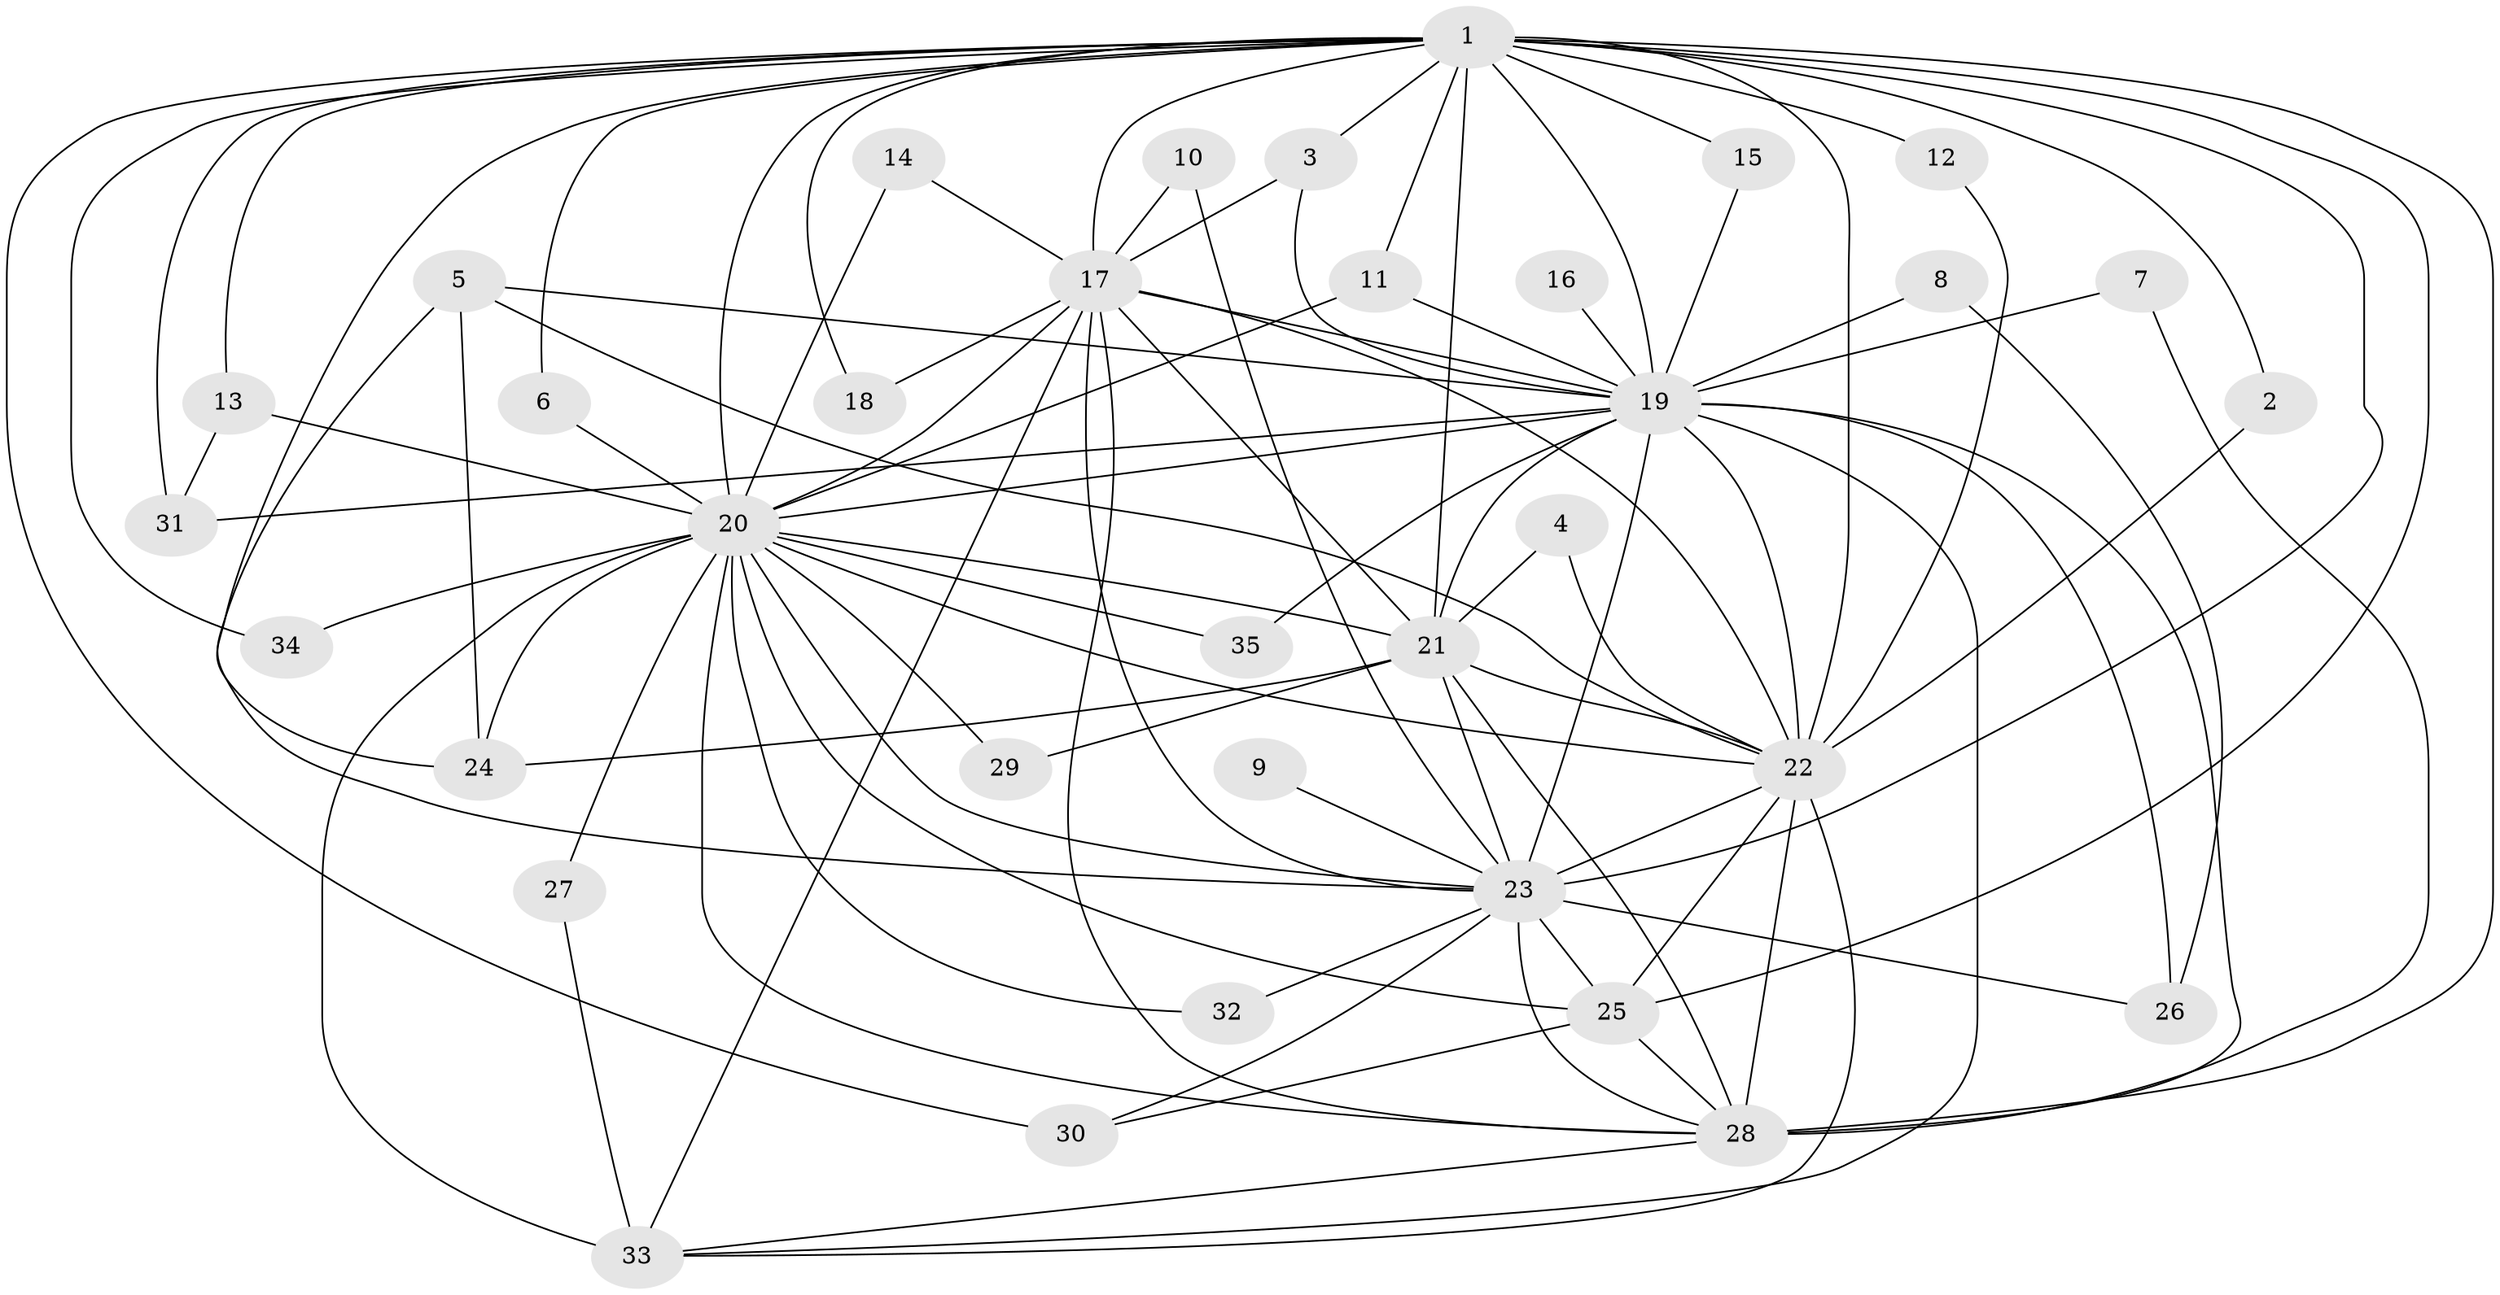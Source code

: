 // original degree distribution, {14: 0.02857142857142857, 24: 0.014285714285714285, 13: 0.014285714285714285, 25: 0.014285714285714285, 18: 0.014285714285714285, 15: 0.02857142857142857, 22: 0.014285714285714285, 17: 0.014285714285714285, 3: 0.17142857142857143, 4: 0.1, 2: 0.5571428571428572, 6: 0.014285714285714285, 5: 0.014285714285714285}
// Generated by graph-tools (version 1.1) at 2025/25/03/09/25 03:25:50]
// undirected, 35 vertices, 93 edges
graph export_dot {
graph [start="1"]
  node [color=gray90,style=filled];
  1;
  2;
  3;
  4;
  5;
  6;
  7;
  8;
  9;
  10;
  11;
  12;
  13;
  14;
  15;
  16;
  17;
  18;
  19;
  20;
  21;
  22;
  23;
  24;
  25;
  26;
  27;
  28;
  29;
  30;
  31;
  32;
  33;
  34;
  35;
  1 -- 2 [weight=1.0];
  1 -- 3 [weight=1.0];
  1 -- 6 [weight=1.0];
  1 -- 11 [weight=1.0];
  1 -- 12 [weight=2.0];
  1 -- 13 [weight=1.0];
  1 -- 15 [weight=1.0];
  1 -- 17 [weight=2.0];
  1 -- 18 [weight=1.0];
  1 -- 19 [weight=3.0];
  1 -- 20 [weight=4.0];
  1 -- 21 [weight=3.0];
  1 -- 22 [weight=3.0];
  1 -- 23 [weight=3.0];
  1 -- 24 [weight=2.0];
  1 -- 25 [weight=1.0];
  1 -- 28 [weight=3.0];
  1 -- 30 [weight=2.0];
  1 -- 31 [weight=2.0];
  1 -- 34 [weight=1.0];
  2 -- 22 [weight=1.0];
  3 -- 17 [weight=1.0];
  3 -- 19 [weight=1.0];
  4 -- 21 [weight=1.0];
  4 -- 22 [weight=1.0];
  5 -- 19 [weight=1.0];
  5 -- 22 [weight=1.0];
  5 -- 23 [weight=1.0];
  5 -- 24 [weight=1.0];
  6 -- 20 [weight=1.0];
  7 -- 19 [weight=1.0];
  7 -- 28 [weight=1.0];
  8 -- 19 [weight=1.0];
  8 -- 26 [weight=1.0];
  9 -- 23 [weight=1.0];
  10 -- 17 [weight=1.0];
  10 -- 23 [weight=1.0];
  11 -- 19 [weight=1.0];
  11 -- 20 [weight=1.0];
  12 -- 22 [weight=1.0];
  13 -- 20 [weight=1.0];
  13 -- 31 [weight=1.0];
  14 -- 17 [weight=1.0];
  14 -- 20 [weight=1.0];
  15 -- 19 [weight=1.0];
  16 -- 19 [weight=1.0];
  17 -- 18 [weight=1.0];
  17 -- 19 [weight=1.0];
  17 -- 20 [weight=2.0];
  17 -- 21 [weight=1.0];
  17 -- 22 [weight=1.0];
  17 -- 23 [weight=1.0];
  17 -- 28 [weight=1.0];
  17 -- 33 [weight=1.0];
  19 -- 20 [weight=2.0];
  19 -- 21 [weight=1.0];
  19 -- 22 [weight=1.0];
  19 -- 23 [weight=2.0];
  19 -- 26 [weight=2.0];
  19 -- 28 [weight=2.0];
  19 -- 31 [weight=1.0];
  19 -- 33 [weight=1.0];
  19 -- 35 [weight=1.0];
  20 -- 21 [weight=2.0];
  20 -- 22 [weight=2.0];
  20 -- 23 [weight=2.0];
  20 -- 24 [weight=1.0];
  20 -- 25 [weight=1.0];
  20 -- 27 [weight=1.0];
  20 -- 28 [weight=2.0];
  20 -- 29 [weight=1.0];
  20 -- 32 [weight=1.0];
  20 -- 33 [weight=2.0];
  20 -- 34 [weight=2.0];
  20 -- 35 [weight=1.0];
  21 -- 22 [weight=1.0];
  21 -- 23 [weight=2.0];
  21 -- 24 [weight=1.0];
  21 -- 28 [weight=1.0];
  21 -- 29 [weight=1.0];
  22 -- 23 [weight=1.0];
  22 -- 25 [weight=1.0];
  22 -- 28 [weight=3.0];
  22 -- 33 [weight=1.0];
  23 -- 25 [weight=1.0];
  23 -- 26 [weight=2.0];
  23 -- 28 [weight=2.0];
  23 -- 30 [weight=1.0];
  23 -- 32 [weight=1.0];
  25 -- 28 [weight=1.0];
  25 -- 30 [weight=1.0];
  27 -- 33 [weight=1.0];
  28 -- 33 [weight=1.0];
}
